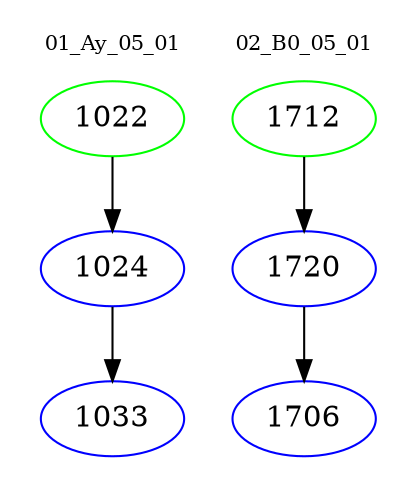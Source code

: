 digraph{
subgraph cluster_0 {
color = white
label = "01_Ay_05_01";
fontsize=10;
T0_1022 [label="1022", color="green"]
T0_1022 -> T0_1024 [color="black"]
T0_1024 [label="1024", color="blue"]
T0_1024 -> T0_1033 [color="black"]
T0_1033 [label="1033", color="blue"]
}
subgraph cluster_1 {
color = white
label = "02_B0_05_01";
fontsize=10;
T1_1712 [label="1712", color="green"]
T1_1712 -> T1_1720 [color="black"]
T1_1720 [label="1720", color="blue"]
T1_1720 -> T1_1706 [color="black"]
T1_1706 [label="1706", color="blue"]
}
}

